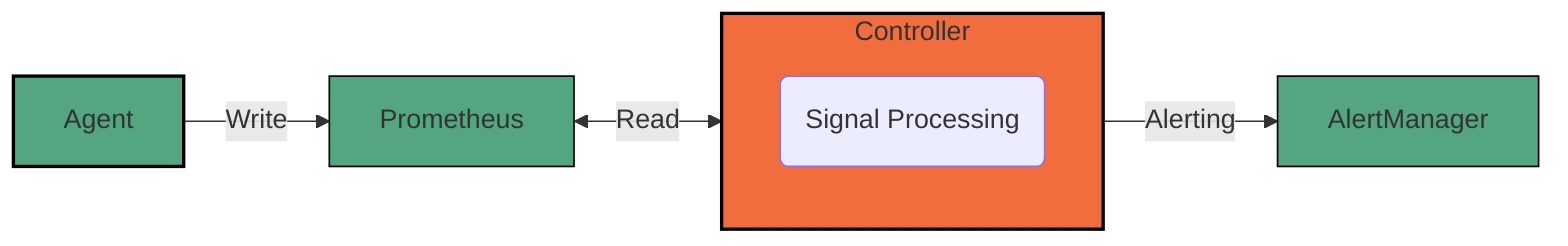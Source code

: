 flowchart LR

classDef Controller fill:#F26D3D,stroke:#000000,stroke-width:2px;
classDef Service fill:#53A67F,stroke:#000000,stroke-width:1px;
classDef Agent fill:#53A67F,stroke:#000000,stroke-width:2px;

Agent -- "Write" --> Prometheus

Prometheus <-- "Read" --> Controller

subgraph "Controller"
 Signal("Signal Processing")
end

Controller -- "Alerting" --> AlertManager

class Controller Controller
class Agent Agent
class Prometheus Service
class AlertManager Service